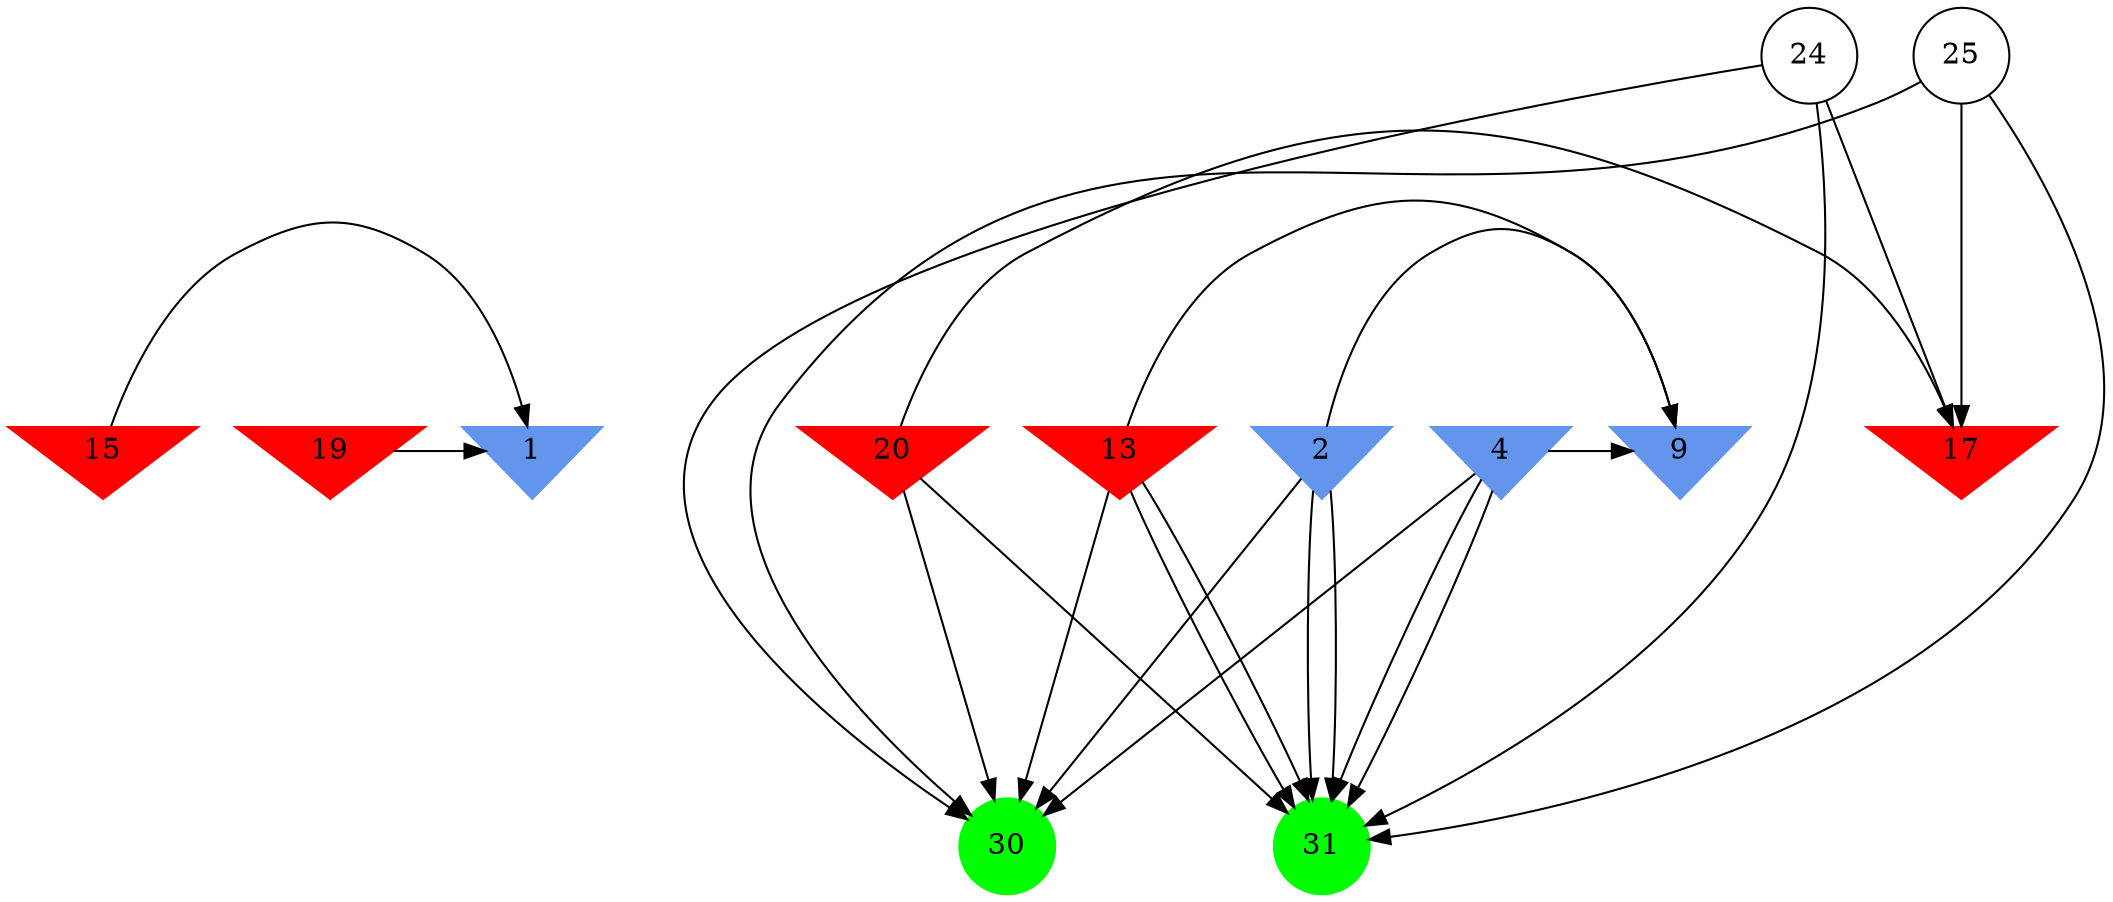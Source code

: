 digraph brain {
	ranksep=2.0;
	1 [shape=invtriangle,style=filled,color=cornflowerblue];
	2 [shape=invtriangle,style=filled,color=cornflowerblue];
	4 [shape=invtriangle,style=filled,color=cornflowerblue];
	9 [shape=invtriangle,style=filled,color=cornflowerblue];
	13 [shape=invtriangle,style=filled,color=red];
	15 [shape=invtriangle,style=filled,color=red];
	17 [shape=invtriangle,style=filled,color=red];
	19 [shape=invtriangle,style=filled,color=red];
	20 [shape=invtriangle,style=filled,color=red];
	24 [shape=circle,color=black];
	25 [shape=circle,color=black];
	30 [shape=circle,style=filled,color=green];
	31 [shape=circle,style=filled,color=green];
	19	->	1;
	15	->	1;
	2	->	31;
	2	->	31;
	2	->	30;
	2	->	9;
	13	->	31;
	13	->	31;
	13	->	30;
	13	->	9;
	4	->	31;
	4	->	31;
	4	->	30;
	4	->	9;
	25	->	17;
	25	->	31;
	25	->	30;
	24	->	17;
	24	->	31;
	24	->	30;
	20	->	17;
	20	->	31;
	20	->	30;
	{ rank=same; 1; 2; 4; 9; 13; 15; 17; 19; 20; }
	{ rank=same; 24; 25; }
	{ rank=same; 30; 31; }
}
